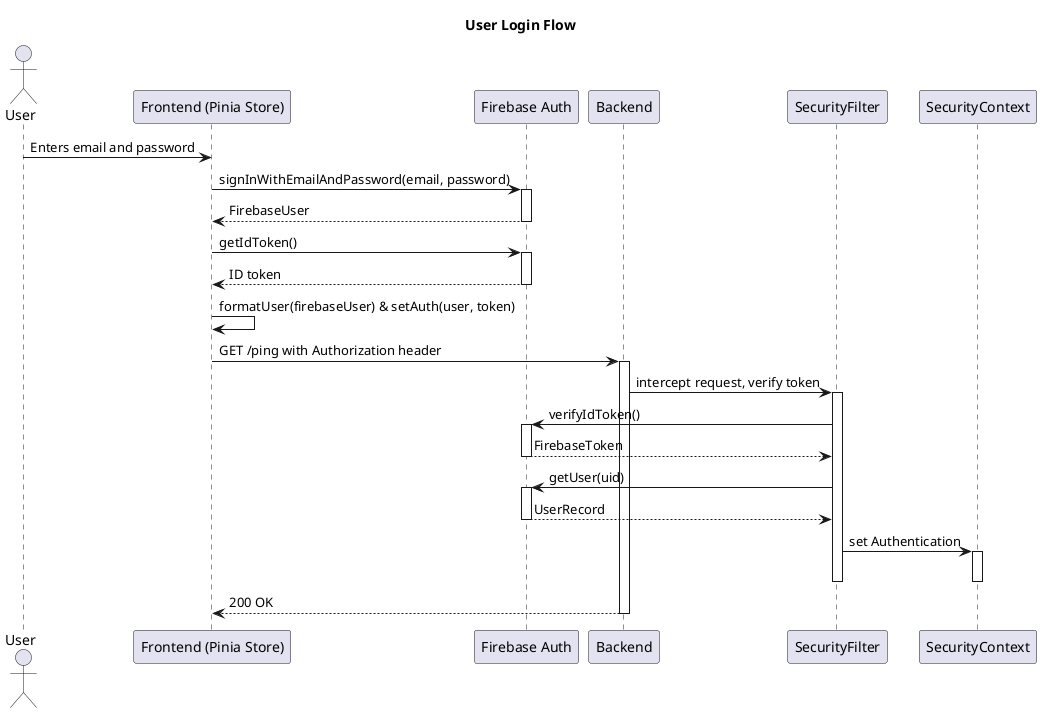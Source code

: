 @startuml
actor User
participant "Frontend (Pinia Store)" as Frontend
participant "Firebase Auth" as FirebaseAuth
participant "Backend" as Backend
participant "SecurityFilter" as SecurityFilter
participant "SecurityContext" as SecurityContext

title: User Login Flow

User -> Frontend : Enters email and password
Frontend -> FirebaseAuth : signInWithEmailAndPassword(email, password)
activate FirebaseAuth
FirebaseAuth --> Frontend : FirebaseUser
deactivate FirebaseAuth

Frontend -> FirebaseAuth : getIdToken()
activate FirebaseAuth
FirebaseAuth --> Frontend : ID token
deactivate FirebaseAuth

Frontend -> Frontend : formatUser(firebaseUser) & setAuth(user, token)

Frontend -> Backend : GET /ping with Authorization header
activate Backend

Backend -> SecurityFilter : intercept request, verify token
activate SecurityFilter

SecurityFilter -> FirebaseAuth : verifyIdToken()
activate FirebaseAuth
FirebaseAuth --> SecurityFilter : FirebaseToken
deactivate FirebaseAuth

SecurityFilter -> FirebaseAuth : getUser(uid)
activate FirebaseAuth
FirebaseAuth --> SecurityFilter : UserRecord
deactivate FirebaseAuth

SecurityFilter -> SecurityContext : set Authentication
activate SecurityContext
deactivate SecurityContext

deactivate SecurityFilter
Backend --> Frontend : 200 OK
deactivate Backend
@enduml